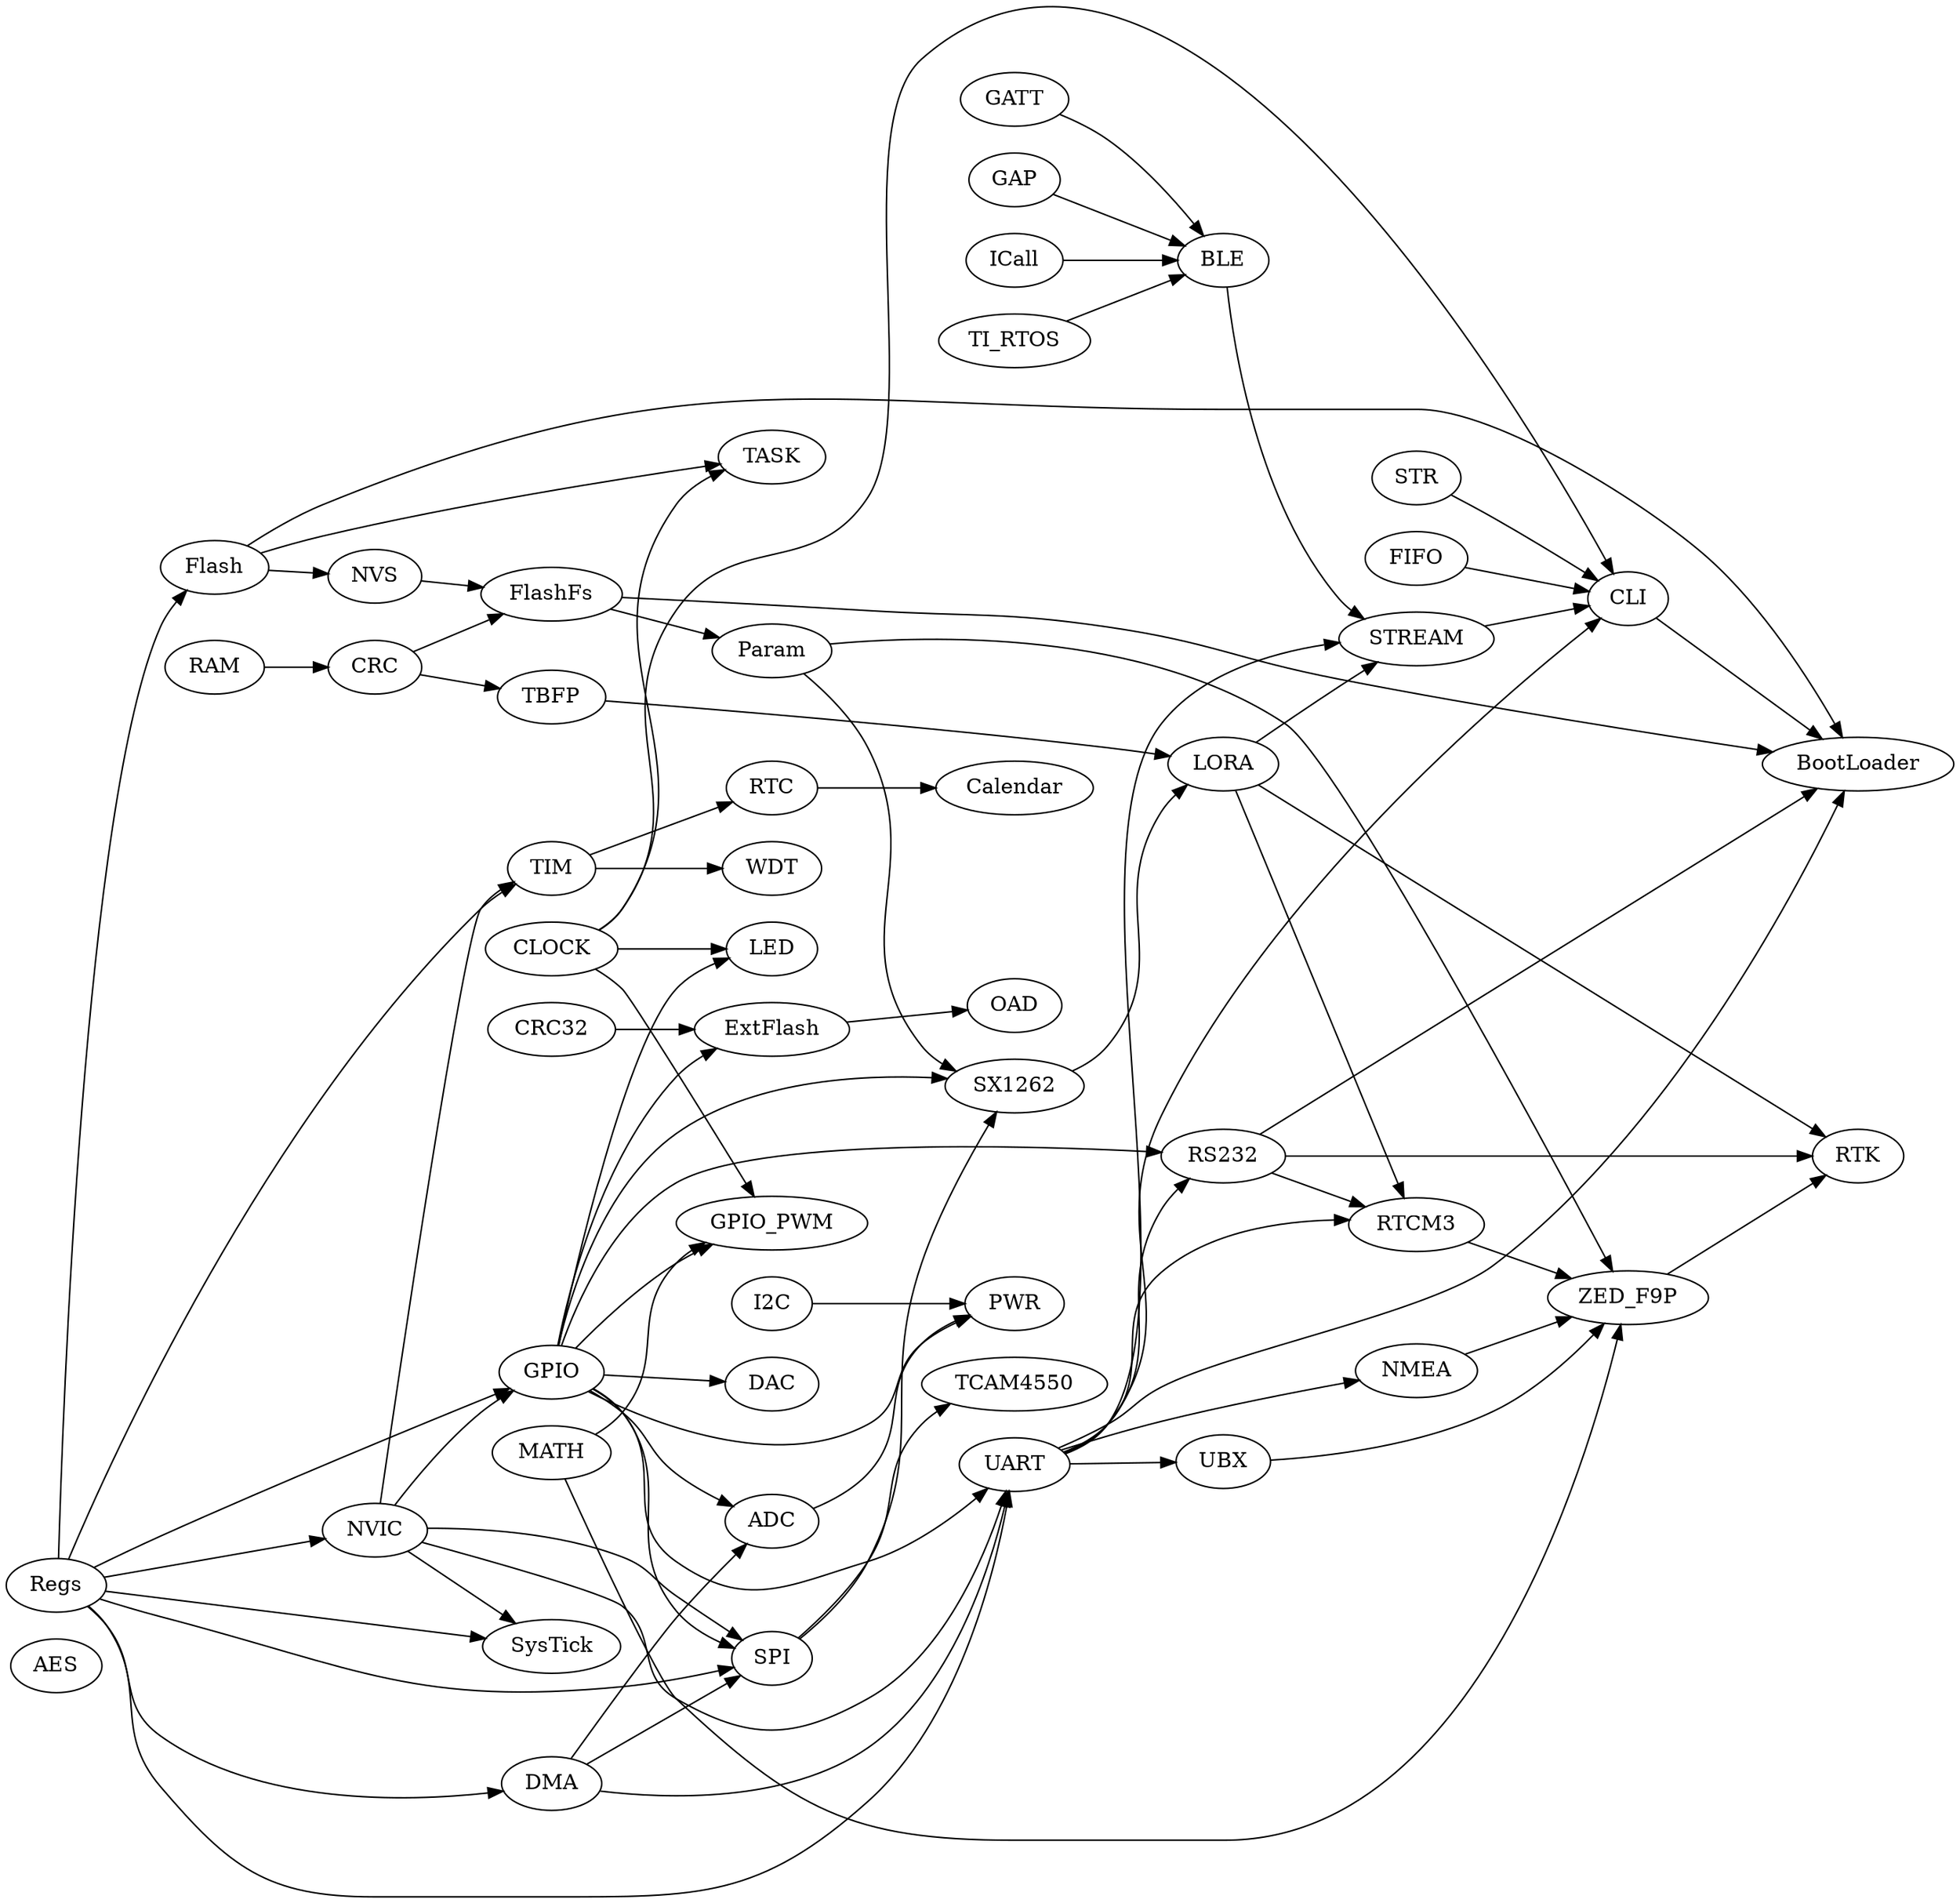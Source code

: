 digraph graphname {
    rankdir=LR;
	AES;
    CLOCK->CLI;
	UART->STREAM;
	LORA->STREAM;
	BLE->STREAM;
	RS232->RTK;
	LORA->RTK;
	ZED_F9P->RTK;
	STREAM->CLI
    CLOCK->GPIO_PWM
    CLOCK->LED;
    CLOCK->TASK;
    Flash->TASK;
	ICall->BLE;
	TI_RTOS->BLE;
	GATT->BLE;
	GAP->BLE;
	GPIO->ExtFlash;
	CRC32->ExtFlash;
	ExtFlash->OAD;
    CRC->FlashFs;
    CRC -> TBFP;
    DMA->SPI;
    DMA->UART;
    DMA->ADC;
    FIFO->CLI;
    Flash->NVS;
    FlashFs->Param;
    GPIO->SPI;
    GPIO->UART;
    GPIO->ADC;
    GPIO->DAC;
    GPIO->GPIO_PWM;
    GPIO->LED;
    GPIO->PWR;
	ADC->PWR;
    GPIO->RS232;
    GPIO->SX1262;
    I2C->PWR;
    LORA->RTCM3;
    MATH->GPIO_PWM;
    MATH->ZED_F9P;
    NMEA->ZED_F9P;
    NVIC->SPI;
    NVIC->UART;
    NVIC->SysTick;
    NVIC->TIM;
    NVIC->GPIO;
    NVS->FlashFs;
    Param->SX1262;
    Param->ZED_F9P;
    RAM->CRC;
    RS232->RTCM3;
    RTC->Calendar;
    RTCM3->ZED_F9P;
    Regs->SPI;
    Regs->UART;
    Regs->DMA;
    Regs->Flash;
    Regs->GPIO;
    Regs->NVIC;
    Regs->SysTick;
    Regs->TIM;
    SPI->SX1262;
    SPI->TCAM4550;
    STR->CLI;
    SX1262->LORA;
    TBFP->LORA;
    TIM->RTC;
    TIM->WDT;
    Flash->BootLoader;
    UART->BootLoader;
    FlashFs->BootLoader;
    CLI->BootLoader;
    RS232->BootLoader;
    UART->CLI;
    UART->NMEA;
    UART->RS232;
    UART->RTCM3;
    UART->UBX;
    UBX->ZED_F9P;
}

